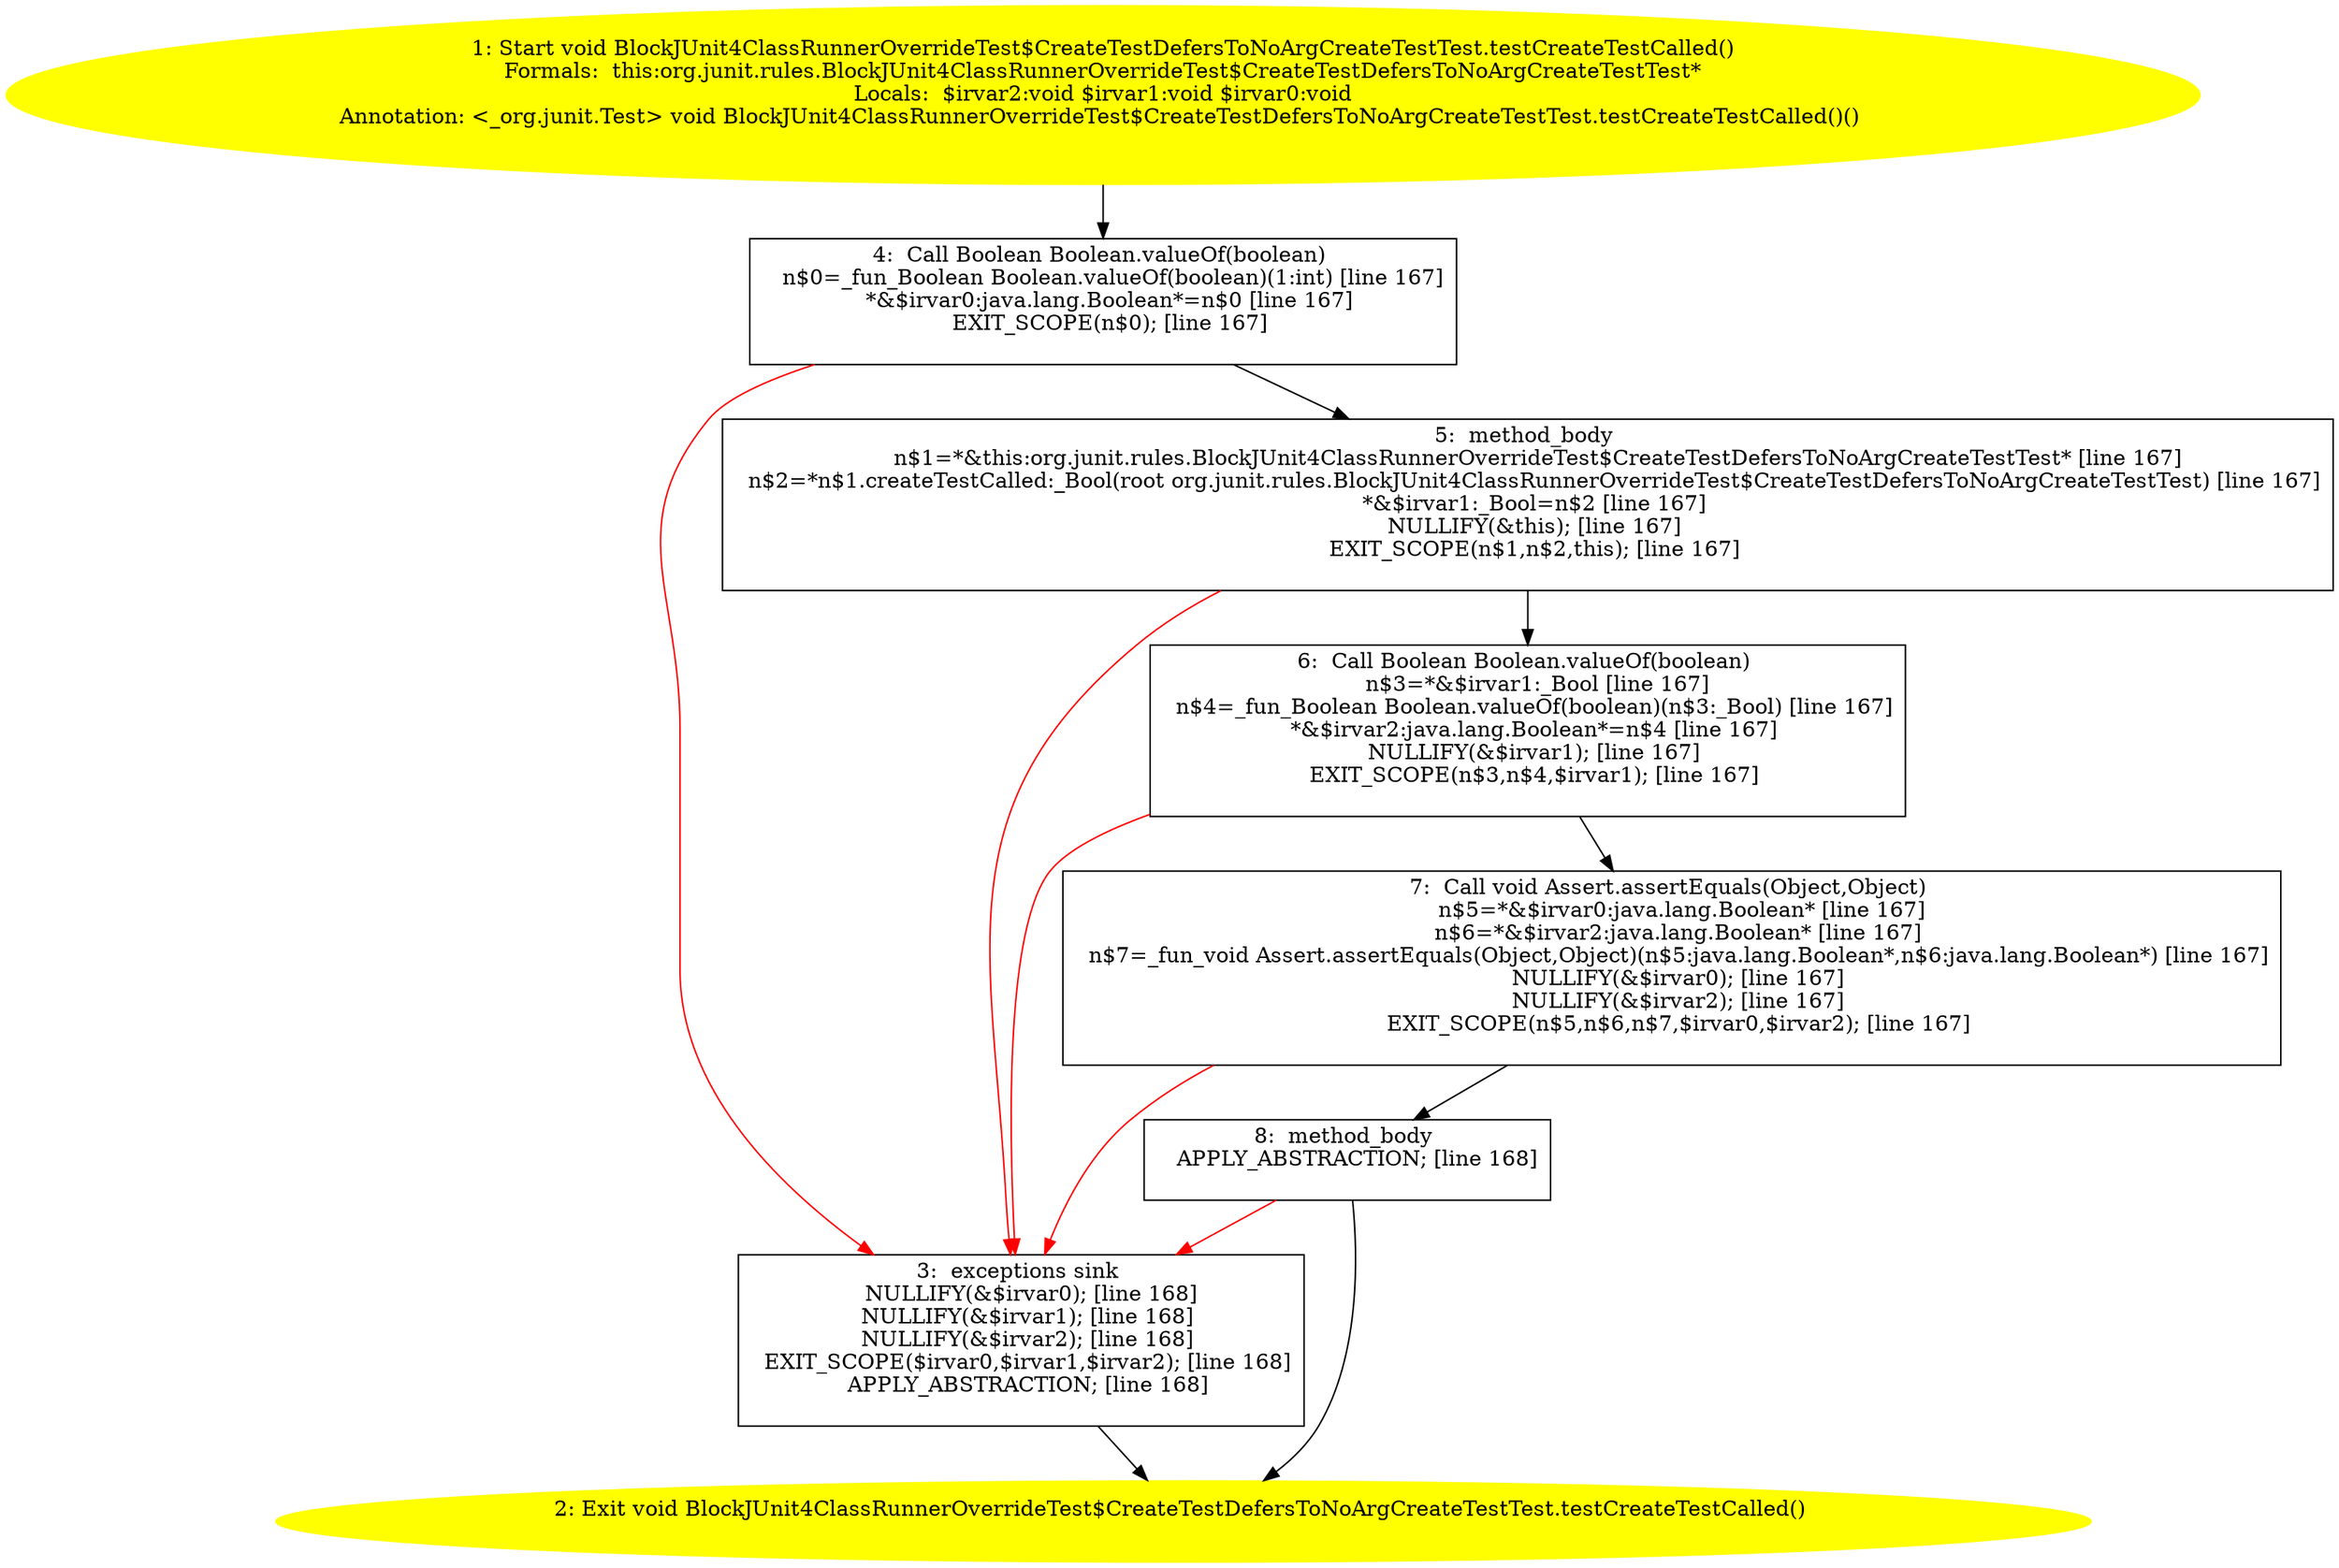 /* @generated */
digraph cfg {
"org.junit.rules.BlockJUnit4ClassRunnerOverrideTest$CreateTestDefersToNoArgCreateTestTest.testCreateT.499a011b5b3f8063f20474c2760dcc39_1" [label="1: Start void BlockJUnit4ClassRunnerOverrideTest$CreateTestDefersToNoArgCreateTestTest.testCreateTestCalled()\nFormals:  this:org.junit.rules.BlockJUnit4ClassRunnerOverrideTest$CreateTestDefersToNoArgCreateTestTest*\nLocals:  $irvar2:void $irvar1:void $irvar0:void\nAnnotation: <_org.junit.Test> void BlockJUnit4ClassRunnerOverrideTest$CreateTestDefersToNoArgCreateTestTest.testCreateTestCalled()() \n  " color=yellow style=filled]
	

	 "org.junit.rules.BlockJUnit4ClassRunnerOverrideTest$CreateTestDefersToNoArgCreateTestTest.testCreateT.499a011b5b3f8063f20474c2760dcc39_1" -> "org.junit.rules.BlockJUnit4ClassRunnerOverrideTest$CreateTestDefersToNoArgCreateTestTest.testCreateT.499a011b5b3f8063f20474c2760dcc39_4" ;
"org.junit.rules.BlockJUnit4ClassRunnerOverrideTest$CreateTestDefersToNoArgCreateTestTest.testCreateT.499a011b5b3f8063f20474c2760dcc39_2" [label="2: Exit void BlockJUnit4ClassRunnerOverrideTest$CreateTestDefersToNoArgCreateTestTest.testCreateTestCalled() \n  " color=yellow style=filled]
	

"org.junit.rules.BlockJUnit4ClassRunnerOverrideTest$CreateTestDefersToNoArgCreateTestTest.testCreateT.499a011b5b3f8063f20474c2760dcc39_3" [label="3:  exceptions sink \n   NULLIFY(&$irvar0); [line 168]\n  NULLIFY(&$irvar1); [line 168]\n  NULLIFY(&$irvar2); [line 168]\n  EXIT_SCOPE($irvar0,$irvar1,$irvar2); [line 168]\n  APPLY_ABSTRACTION; [line 168]\n " shape="box"]
	

	 "org.junit.rules.BlockJUnit4ClassRunnerOverrideTest$CreateTestDefersToNoArgCreateTestTest.testCreateT.499a011b5b3f8063f20474c2760dcc39_3" -> "org.junit.rules.BlockJUnit4ClassRunnerOverrideTest$CreateTestDefersToNoArgCreateTestTest.testCreateT.499a011b5b3f8063f20474c2760dcc39_2" ;
"org.junit.rules.BlockJUnit4ClassRunnerOverrideTest$CreateTestDefersToNoArgCreateTestTest.testCreateT.499a011b5b3f8063f20474c2760dcc39_4" [label="4:  Call Boolean Boolean.valueOf(boolean) \n   n$0=_fun_Boolean Boolean.valueOf(boolean)(1:int) [line 167]\n  *&$irvar0:java.lang.Boolean*=n$0 [line 167]\n  EXIT_SCOPE(n$0); [line 167]\n " shape="box"]
	

	 "org.junit.rules.BlockJUnit4ClassRunnerOverrideTest$CreateTestDefersToNoArgCreateTestTest.testCreateT.499a011b5b3f8063f20474c2760dcc39_4" -> "org.junit.rules.BlockJUnit4ClassRunnerOverrideTest$CreateTestDefersToNoArgCreateTestTest.testCreateT.499a011b5b3f8063f20474c2760dcc39_5" ;
	 "org.junit.rules.BlockJUnit4ClassRunnerOverrideTest$CreateTestDefersToNoArgCreateTestTest.testCreateT.499a011b5b3f8063f20474c2760dcc39_4" -> "org.junit.rules.BlockJUnit4ClassRunnerOverrideTest$CreateTestDefersToNoArgCreateTestTest.testCreateT.499a011b5b3f8063f20474c2760dcc39_3" [color="red" ];
"org.junit.rules.BlockJUnit4ClassRunnerOverrideTest$CreateTestDefersToNoArgCreateTestTest.testCreateT.499a011b5b3f8063f20474c2760dcc39_5" [label="5:  method_body \n   n$1=*&this:org.junit.rules.BlockJUnit4ClassRunnerOverrideTest$CreateTestDefersToNoArgCreateTestTest* [line 167]\n  n$2=*n$1.createTestCalled:_Bool(root org.junit.rules.BlockJUnit4ClassRunnerOverrideTest$CreateTestDefersToNoArgCreateTestTest) [line 167]\n  *&$irvar1:_Bool=n$2 [line 167]\n  NULLIFY(&this); [line 167]\n  EXIT_SCOPE(n$1,n$2,this); [line 167]\n " shape="box"]
	

	 "org.junit.rules.BlockJUnit4ClassRunnerOverrideTest$CreateTestDefersToNoArgCreateTestTest.testCreateT.499a011b5b3f8063f20474c2760dcc39_5" -> "org.junit.rules.BlockJUnit4ClassRunnerOverrideTest$CreateTestDefersToNoArgCreateTestTest.testCreateT.499a011b5b3f8063f20474c2760dcc39_6" ;
	 "org.junit.rules.BlockJUnit4ClassRunnerOverrideTest$CreateTestDefersToNoArgCreateTestTest.testCreateT.499a011b5b3f8063f20474c2760dcc39_5" -> "org.junit.rules.BlockJUnit4ClassRunnerOverrideTest$CreateTestDefersToNoArgCreateTestTest.testCreateT.499a011b5b3f8063f20474c2760dcc39_3" [color="red" ];
"org.junit.rules.BlockJUnit4ClassRunnerOverrideTest$CreateTestDefersToNoArgCreateTestTest.testCreateT.499a011b5b3f8063f20474c2760dcc39_6" [label="6:  Call Boolean Boolean.valueOf(boolean) \n   n$3=*&$irvar1:_Bool [line 167]\n  n$4=_fun_Boolean Boolean.valueOf(boolean)(n$3:_Bool) [line 167]\n  *&$irvar2:java.lang.Boolean*=n$4 [line 167]\n  NULLIFY(&$irvar1); [line 167]\n  EXIT_SCOPE(n$3,n$4,$irvar1); [line 167]\n " shape="box"]
	

	 "org.junit.rules.BlockJUnit4ClassRunnerOverrideTest$CreateTestDefersToNoArgCreateTestTest.testCreateT.499a011b5b3f8063f20474c2760dcc39_6" -> "org.junit.rules.BlockJUnit4ClassRunnerOverrideTest$CreateTestDefersToNoArgCreateTestTest.testCreateT.499a011b5b3f8063f20474c2760dcc39_7" ;
	 "org.junit.rules.BlockJUnit4ClassRunnerOverrideTest$CreateTestDefersToNoArgCreateTestTest.testCreateT.499a011b5b3f8063f20474c2760dcc39_6" -> "org.junit.rules.BlockJUnit4ClassRunnerOverrideTest$CreateTestDefersToNoArgCreateTestTest.testCreateT.499a011b5b3f8063f20474c2760dcc39_3" [color="red" ];
"org.junit.rules.BlockJUnit4ClassRunnerOverrideTest$CreateTestDefersToNoArgCreateTestTest.testCreateT.499a011b5b3f8063f20474c2760dcc39_7" [label="7:  Call void Assert.assertEquals(Object,Object) \n   n$5=*&$irvar0:java.lang.Boolean* [line 167]\n  n$6=*&$irvar2:java.lang.Boolean* [line 167]\n  n$7=_fun_void Assert.assertEquals(Object,Object)(n$5:java.lang.Boolean*,n$6:java.lang.Boolean*) [line 167]\n  NULLIFY(&$irvar0); [line 167]\n  NULLIFY(&$irvar2); [line 167]\n  EXIT_SCOPE(n$5,n$6,n$7,$irvar0,$irvar2); [line 167]\n " shape="box"]
	

	 "org.junit.rules.BlockJUnit4ClassRunnerOverrideTest$CreateTestDefersToNoArgCreateTestTest.testCreateT.499a011b5b3f8063f20474c2760dcc39_7" -> "org.junit.rules.BlockJUnit4ClassRunnerOverrideTest$CreateTestDefersToNoArgCreateTestTest.testCreateT.499a011b5b3f8063f20474c2760dcc39_8" ;
	 "org.junit.rules.BlockJUnit4ClassRunnerOverrideTest$CreateTestDefersToNoArgCreateTestTest.testCreateT.499a011b5b3f8063f20474c2760dcc39_7" -> "org.junit.rules.BlockJUnit4ClassRunnerOverrideTest$CreateTestDefersToNoArgCreateTestTest.testCreateT.499a011b5b3f8063f20474c2760dcc39_3" [color="red" ];
"org.junit.rules.BlockJUnit4ClassRunnerOverrideTest$CreateTestDefersToNoArgCreateTestTest.testCreateT.499a011b5b3f8063f20474c2760dcc39_8" [label="8:  method_body \n   APPLY_ABSTRACTION; [line 168]\n " shape="box"]
	

	 "org.junit.rules.BlockJUnit4ClassRunnerOverrideTest$CreateTestDefersToNoArgCreateTestTest.testCreateT.499a011b5b3f8063f20474c2760dcc39_8" -> "org.junit.rules.BlockJUnit4ClassRunnerOverrideTest$CreateTestDefersToNoArgCreateTestTest.testCreateT.499a011b5b3f8063f20474c2760dcc39_2" ;
	 "org.junit.rules.BlockJUnit4ClassRunnerOverrideTest$CreateTestDefersToNoArgCreateTestTest.testCreateT.499a011b5b3f8063f20474c2760dcc39_8" -> "org.junit.rules.BlockJUnit4ClassRunnerOverrideTest$CreateTestDefersToNoArgCreateTestTest.testCreateT.499a011b5b3f8063f20474c2760dcc39_3" [color="red" ];
}
